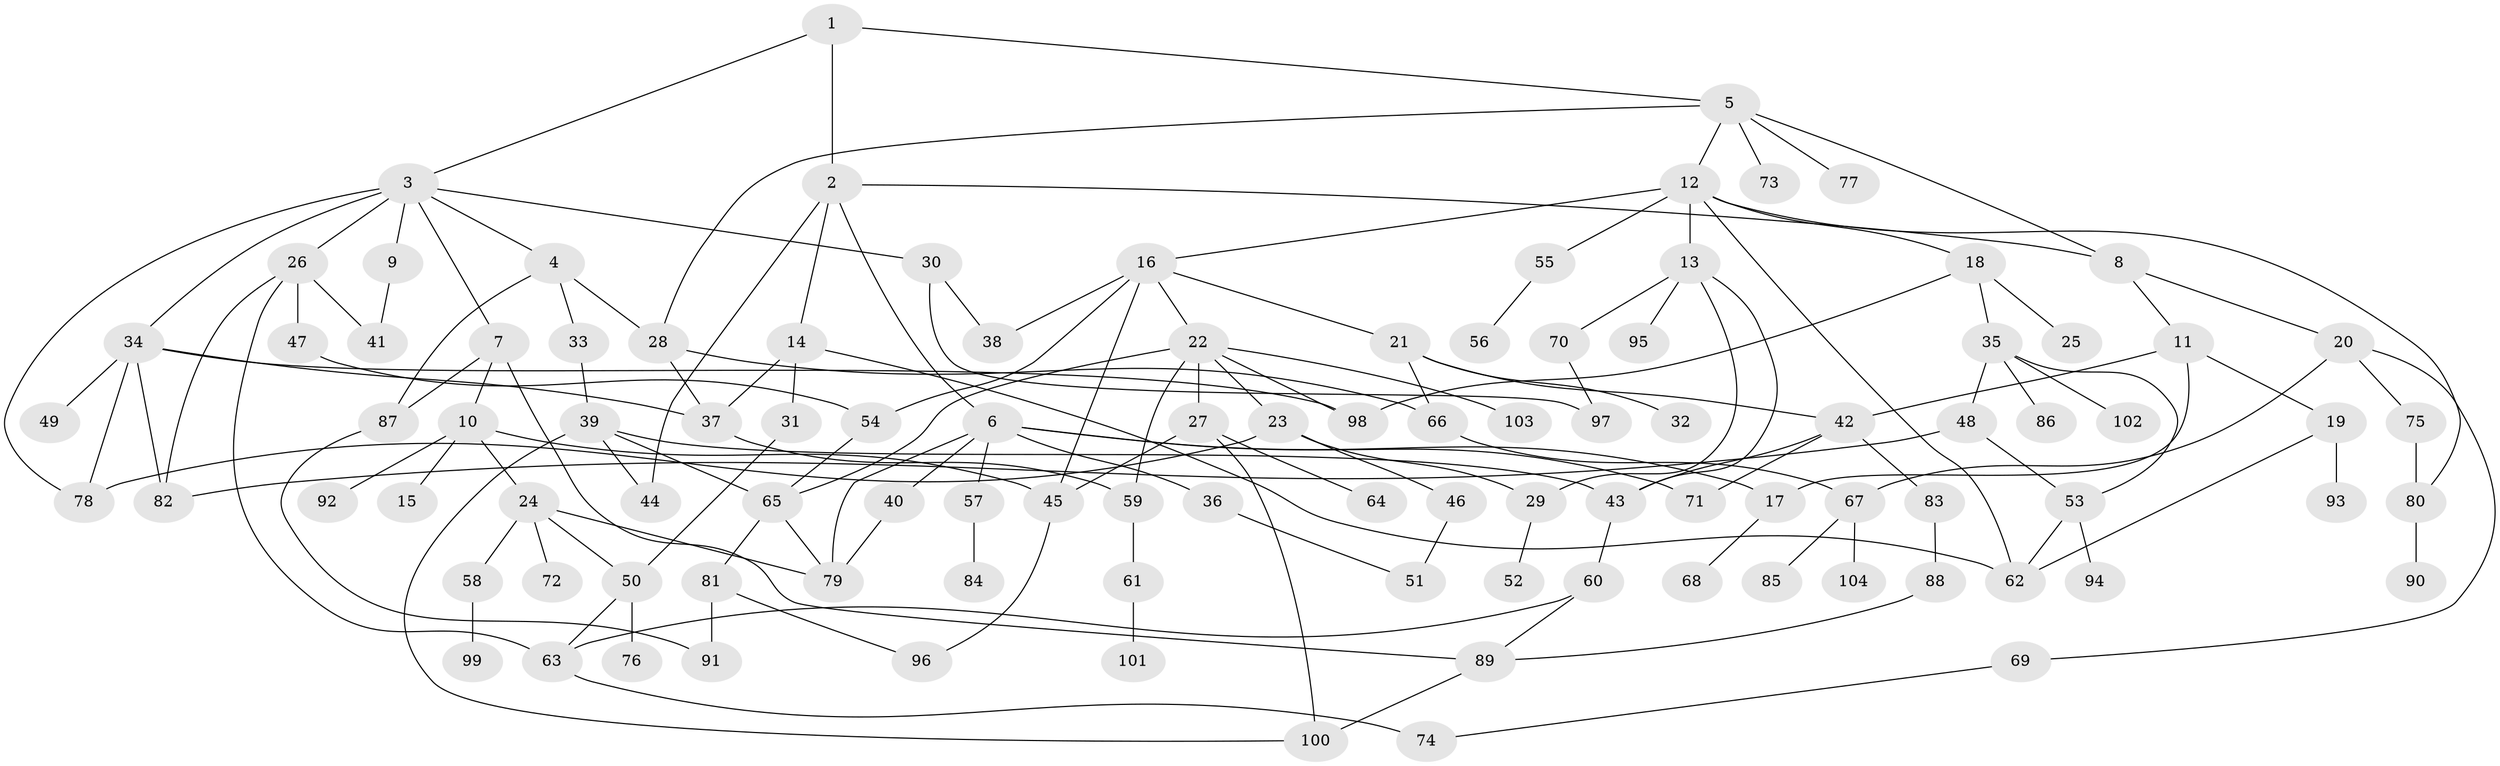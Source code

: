 // coarse degree distribution, {5: 0.057692307692307696, 4: 0.19230769230769232, 7: 0.019230769230769232, 1: 0.4230769230769231, 2: 0.17307692307692307, 6: 0.019230769230769232, 3: 0.07692307692307693, 14: 0.019230769230769232, 16: 0.019230769230769232}
// Generated by graph-tools (version 1.1) at 2025/02/03/05/25 17:02:35]
// undirected, 104 vertices, 151 edges
graph export_dot {
graph [start="1"]
  node [color=gray90,style=filled];
  1;
  2;
  3;
  4;
  5;
  6;
  7;
  8;
  9;
  10;
  11;
  12;
  13;
  14;
  15;
  16;
  17;
  18;
  19;
  20;
  21;
  22;
  23;
  24;
  25;
  26;
  27;
  28;
  29;
  30;
  31;
  32;
  33;
  34;
  35;
  36;
  37;
  38;
  39;
  40;
  41;
  42;
  43;
  44;
  45;
  46;
  47;
  48;
  49;
  50;
  51;
  52;
  53;
  54;
  55;
  56;
  57;
  58;
  59;
  60;
  61;
  62;
  63;
  64;
  65;
  66;
  67;
  68;
  69;
  70;
  71;
  72;
  73;
  74;
  75;
  76;
  77;
  78;
  79;
  80;
  81;
  82;
  83;
  84;
  85;
  86;
  87;
  88;
  89;
  90;
  91;
  92;
  93;
  94;
  95;
  96;
  97;
  98;
  99;
  100;
  101;
  102;
  103;
  104;
  1 -- 2;
  1 -- 3;
  1 -- 5;
  2 -- 6;
  2 -- 8;
  2 -- 14;
  2 -- 44;
  3 -- 4;
  3 -- 7;
  3 -- 9;
  3 -- 26;
  3 -- 30;
  3 -- 34;
  3 -- 78;
  4 -- 33;
  4 -- 87;
  4 -- 28;
  5 -- 12;
  5 -- 28;
  5 -- 73;
  5 -- 77;
  5 -- 8;
  6 -- 17;
  6 -- 36;
  6 -- 40;
  6 -- 57;
  6 -- 79;
  6 -- 71;
  7 -- 10;
  7 -- 87;
  7 -- 89;
  8 -- 11;
  8 -- 20;
  9 -- 41;
  10 -- 15;
  10 -- 24;
  10 -- 92;
  10 -- 45;
  11 -- 19;
  11 -- 42;
  11 -- 17;
  12 -- 13;
  12 -- 16;
  12 -- 18;
  12 -- 55;
  12 -- 80;
  12 -- 62;
  13 -- 29;
  13 -- 70;
  13 -- 95;
  13 -- 43;
  14 -- 31;
  14 -- 37;
  14 -- 62;
  16 -- 21;
  16 -- 22;
  16 -- 38;
  16 -- 45;
  16 -- 54;
  17 -- 68;
  18 -- 25;
  18 -- 35;
  18 -- 98;
  19 -- 62;
  19 -- 93;
  20 -- 69;
  20 -- 75;
  20 -- 67;
  21 -- 32;
  21 -- 66;
  21 -- 42;
  22 -- 23;
  22 -- 27;
  22 -- 103;
  22 -- 59;
  22 -- 65;
  22 -- 98;
  23 -- 46;
  23 -- 29;
  23 -- 78;
  24 -- 58;
  24 -- 72;
  24 -- 79;
  24 -- 50;
  26 -- 41;
  26 -- 47;
  26 -- 82;
  26 -- 63;
  27 -- 64;
  27 -- 45;
  27 -- 100;
  28 -- 66;
  28 -- 37;
  29 -- 52;
  30 -- 97;
  30 -- 38;
  31 -- 50;
  33 -- 39;
  34 -- 49;
  34 -- 98;
  34 -- 82;
  34 -- 78;
  34 -- 37;
  35 -- 48;
  35 -- 86;
  35 -- 102;
  35 -- 53;
  36 -- 51;
  37 -- 59;
  39 -- 43;
  39 -- 44;
  39 -- 65;
  39 -- 100;
  40 -- 79;
  42 -- 71;
  42 -- 83;
  42 -- 43;
  43 -- 60;
  45 -- 96;
  46 -- 51;
  47 -- 54;
  48 -- 53;
  48 -- 82;
  50 -- 76;
  50 -- 63;
  53 -- 94;
  53 -- 62;
  54 -- 65;
  55 -- 56;
  57 -- 84;
  58 -- 99;
  59 -- 61;
  60 -- 63;
  60 -- 89;
  61 -- 101;
  63 -- 74;
  65 -- 81;
  65 -- 79;
  66 -- 67;
  67 -- 85;
  67 -- 104;
  69 -- 74;
  70 -- 97;
  75 -- 80;
  80 -- 90;
  81 -- 91;
  81 -- 96;
  83 -- 88;
  87 -- 91;
  88 -- 89;
  89 -- 100;
}

